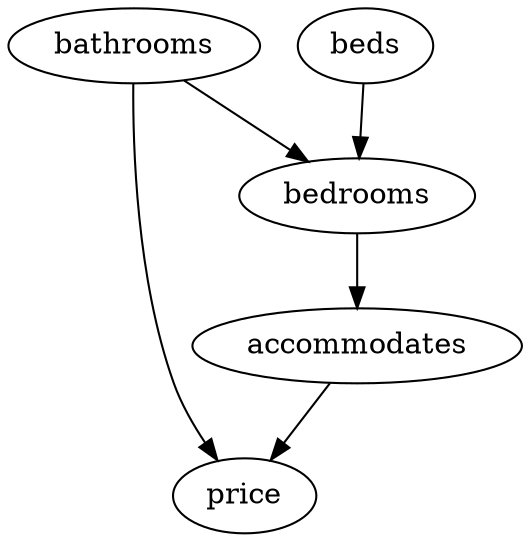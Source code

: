 digraph {
    "accommodates" -> "price";
    "bedrooms" -> "accommodates";
    "beds" -> "bedrooms";
    "bathrooms" -> "bedrooms";
    "bathrooms" -> "price";
}